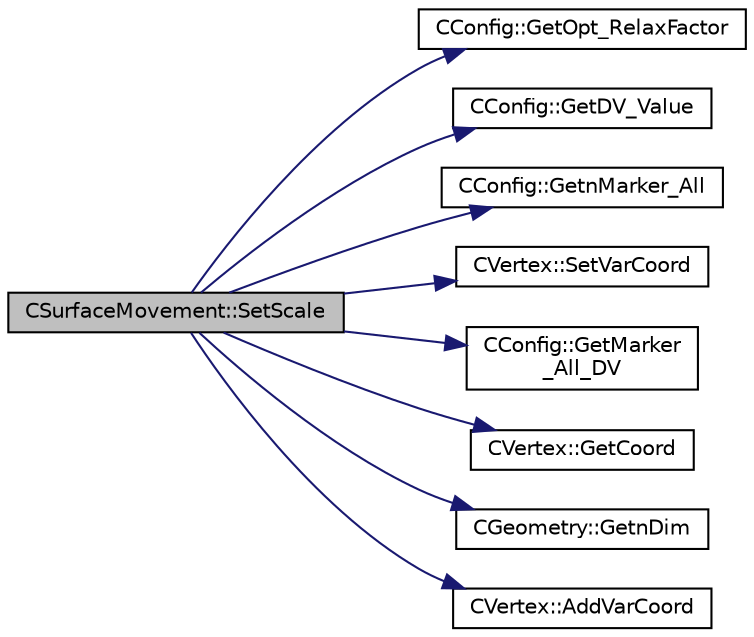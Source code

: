 digraph "CSurfaceMovement::SetScale"
{
  edge [fontname="Helvetica",fontsize="10",labelfontname="Helvetica",labelfontsize="10"];
  node [fontname="Helvetica",fontsize="10",shape=record];
  rankdir="LR";
  Node908 [label="CSurfaceMovement::SetScale",height=0.2,width=0.4,color="black", fillcolor="grey75", style="filled", fontcolor="black"];
  Node908 -> Node909 [color="midnightblue",fontsize="10",style="solid",fontname="Helvetica"];
  Node909 [label="CConfig::GetOpt_RelaxFactor",height=0.2,width=0.4,color="black", fillcolor="white", style="filled",URL="$class_c_config.html#affef7bc6016955cb0cf49b3f774bc45a",tooltip="Get the scale factor for the line search. "];
  Node908 -> Node910 [color="midnightblue",fontsize="10",style="solid",fontname="Helvetica"];
  Node910 [label="CConfig::GetDV_Value",height=0.2,width=0.4,color="black", fillcolor="white", style="filled",URL="$class_c_config.html#ac50165b44d1c286c810585b89cd68f33",tooltip="Value of the design variable step, we use this value in design problems. "];
  Node908 -> Node911 [color="midnightblue",fontsize="10",style="solid",fontname="Helvetica"];
  Node911 [label="CConfig::GetnMarker_All",height=0.2,width=0.4,color="black", fillcolor="white", style="filled",URL="$class_c_config.html#a300c4884edfc0c2acf395036439004f4",tooltip="Get the total number of boundary markers including send/receive domains. "];
  Node908 -> Node912 [color="midnightblue",fontsize="10",style="solid",fontname="Helvetica"];
  Node912 [label="CVertex::SetVarCoord",height=0.2,width=0.4,color="black", fillcolor="white", style="filled",URL="$class_c_vertex.html#a77faafc52f911c793851c71738fb85ba",tooltip="Set the value of the coordinate variation due to a surface modification. "];
  Node908 -> Node913 [color="midnightblue",fontsize="10",style="solid",fontname="Helvetica"];
  Node913 [label="CConfig::GetMarker\l_All_DV",height=0.2,width=0.4,color="black", fillcolor="white", style="filled",URL="$class_c_config.html#a39608d00420cf8dd5357045aafdf2d23",tooltip="Get the DV information for a marker val_marker. "];
  Node908 -> Node914 [color="midnightblue",fontsize="10",style="solid",fontname="Helvetica"];
  Node914 [label="CVertex::GetCoord",height=0.2,width=0.4,color="black", fillcolor="white", style="filled",URL="$class_c_vertex.html#af0821dbe375150339a3c7e3879d8505f",tooltip="Get the value of the cartesian coordinate for the vertex. "];
  Node908 -> Node915 [color="midnightblue",fontsize="10",style="solid",fontname="Helvetica"];
  Node915 [label="CGeometry::GetnDim",height=0.2,width=0.4,color="black", fillcolor="white", style="filled",URL="$class_c_geometry.html#a2af01006c0c4f74ba089582f1a3587fe",tooltip="Get number of coordinates. "];
  Node908 -> Node916 [color="midnightblue",fontsize="10",style="solid",fontname="Helvetica"];
  Node916 [label="CVertex::AddVarCoord",height=0.2,width=0.4,color="black", fillcolor="white", style="filled",URL="$class_c_vertex.html#aa8d4679ec3baf216d949e408a7aa526c",tooltip="Add the value of the coordinate variation due to a surface modification. "];
}
